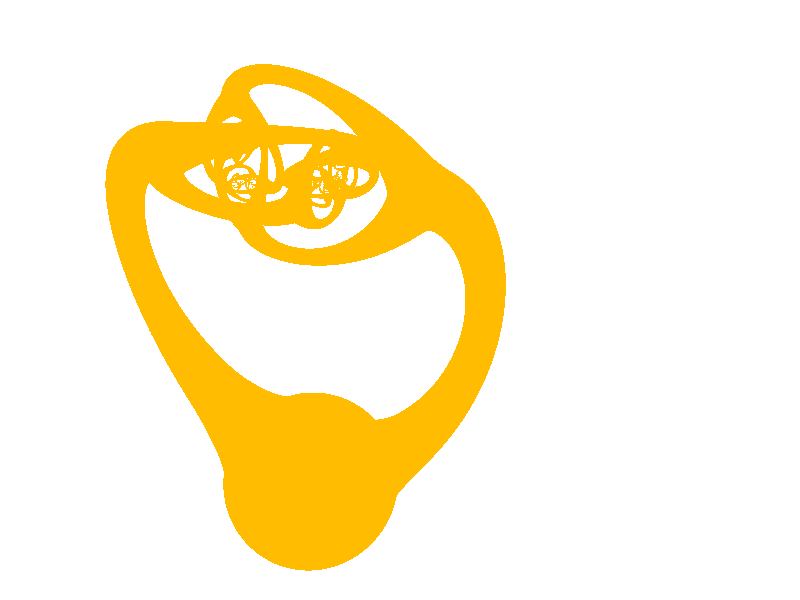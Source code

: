 #include "colors.inc"
#include "textures.inc"
#include "transforms.inc"

#if(clock_on =1)
#declare Clock = clock;
#else
#declare Clock = 1.0;
#end


/*
global_settings {
    radiosity {
      pretrace_start 0.08
      pretrace_end   0.04
      count 35

      nearest_count 5
      error_bound 1.8
      recursion_limit 3

      low_error_factor 0.5
      gray_threshold 0.0
      minimum_reuse 0.015
      brightness 1

      adc_bailout 0.01/2
    }
  }

 */
 
#macro Step(A,B)
  max(0,min(1,(Clock-A)/(B-A)))
#end
#macro SmoothStep(A,B)
  #local T = Step(A,B);
  (T*T*(3-2*T))
#end

camera {
  location <3,6,-5>
  look_at <1,2.5,0>
  angle 55
} 

/*
camera {
  location <0,1,-15>
  look_at <0,1,0>
  angle 55
}
*/

#declare MaxLevel = 8*Step(0,0.8) - 2*Step(0.85,1.0);
#declare MaxLevelF = MaxLevel-floor(MaxLevel);


// Create an infinite sphere around scene and allow any pigment on it
sky_sphere {
  pigment {
    gradient y
    color_map { [0.0 color rgb 0] [1.0 color rgb 1] }
  } 
}


light_source{
  <-2.6,10,-4> 1.6*White
  area_light 0.1*x,0.1*y,8,8
}



// light_source{<-3,10,-3> White}
// light_source{TargetPos White shadowless}

plane {y,-.9 pigment {White}}

#declare Sqrt_3 = sqrt(3);

#macro Crv(C,T)
  #local IT = 1-T;
  #local P01 = IT*C[0]+T*C[1];
  #local P12 = IT*C[1]+T*C[2];
  #local P23 = IT*C[2]+T*C[3];
  #local P012 = IT*P01+T*P12;
  #local P123 = IT*P12+T*P23;
  (IT*P012+T*P123)  
#end

#declare H_A = 3.5;
#declare H_C = 1.95+0.10;
#declare H_S = 0.45;


#declare H_F = -ln(H_S);
#declare H_B = H_A*H_S*0.75;
#declare H_A0 = H_C/sqrt(3);

#macro MakeCrv(P,E0,E1,S)
  #local C = array[4];
  #local C[0] = P;
  #local C[1] = P + S*(E0*H_A0 + E1*H_C);
  #local C[2] = P + S*(E0*H_A + E1*H_C);
  #local C[3] = P + S*(E0*H_A + E1*H_B);
  C  
#end




#macro Horn(P,E0,E1,E2,S,L)
  #local C0 = MakeCrv(P,E0,E1,S);
  #local C1 = MakeCrv(P,E0,-E1,S);
  
  sphere {P, 0.5*S, -1 }
  #local TMax = 1;
  #if(L+1>MaxLevel)
    #local TMax = MaxLevelF;
  #end
  
  #local N = 2 + floor(TMax * 80 + L*4); 
  // #local N = 30; 
  #local i = 1;
  #while(i<N)
    #local T = TMax * i/(N-1); 
    #local R = 0.7 * S * exp(-T*H_F) * (1-0.5*4*T*(1-T));
    sphere {Crv(C0,T), R 1 }
    sphere {Crv(C1,T), R 1 }
    #local i=i+1;
  #end
  #if(L+1<MaxLevel)
    #local S1 = S * H_S;
    Horn(C0[3],-E1,E0,E2,S1,L+1)
    Horn(C1[3], E1,E2,E0,S1,L+1)
  #end  
#end

#macro HornPos(P,E0,E1,E2,S,L)
  #local Ret = P;
  #if(L>0)
    #local S1 = S * H_S;
    #local Ret = HornPos(P + S*(E0*H_A + E1*H_B),-E1,E0,E2,S1,L-1);
  #else
    #local Ret = P + S*E0*H_A;
  #end  
  Ret
#end

#declare Root_P0 = <0,0,0>;
#declare Root_E0 = <0,1,0>;
#declare Root_E1 = <1,0,0>;
#declare Root_E2 = <0,0,1>;
#declare Root_S = 1;

union {

  blob {
      
    Horn(Root_P0,Root_E0,Root_E1,Root_E2,Root_S,0)
    sphere {0,1.5 2.5}
    texture {
      pigment {Orange}
      finish {
        ambient 0.0
        diffuse 0.5
        specular 0.8
        roughness 0.006      
      } 
     normal {bumps 0.25 scale 0.05 }
    }
  }
  

}

